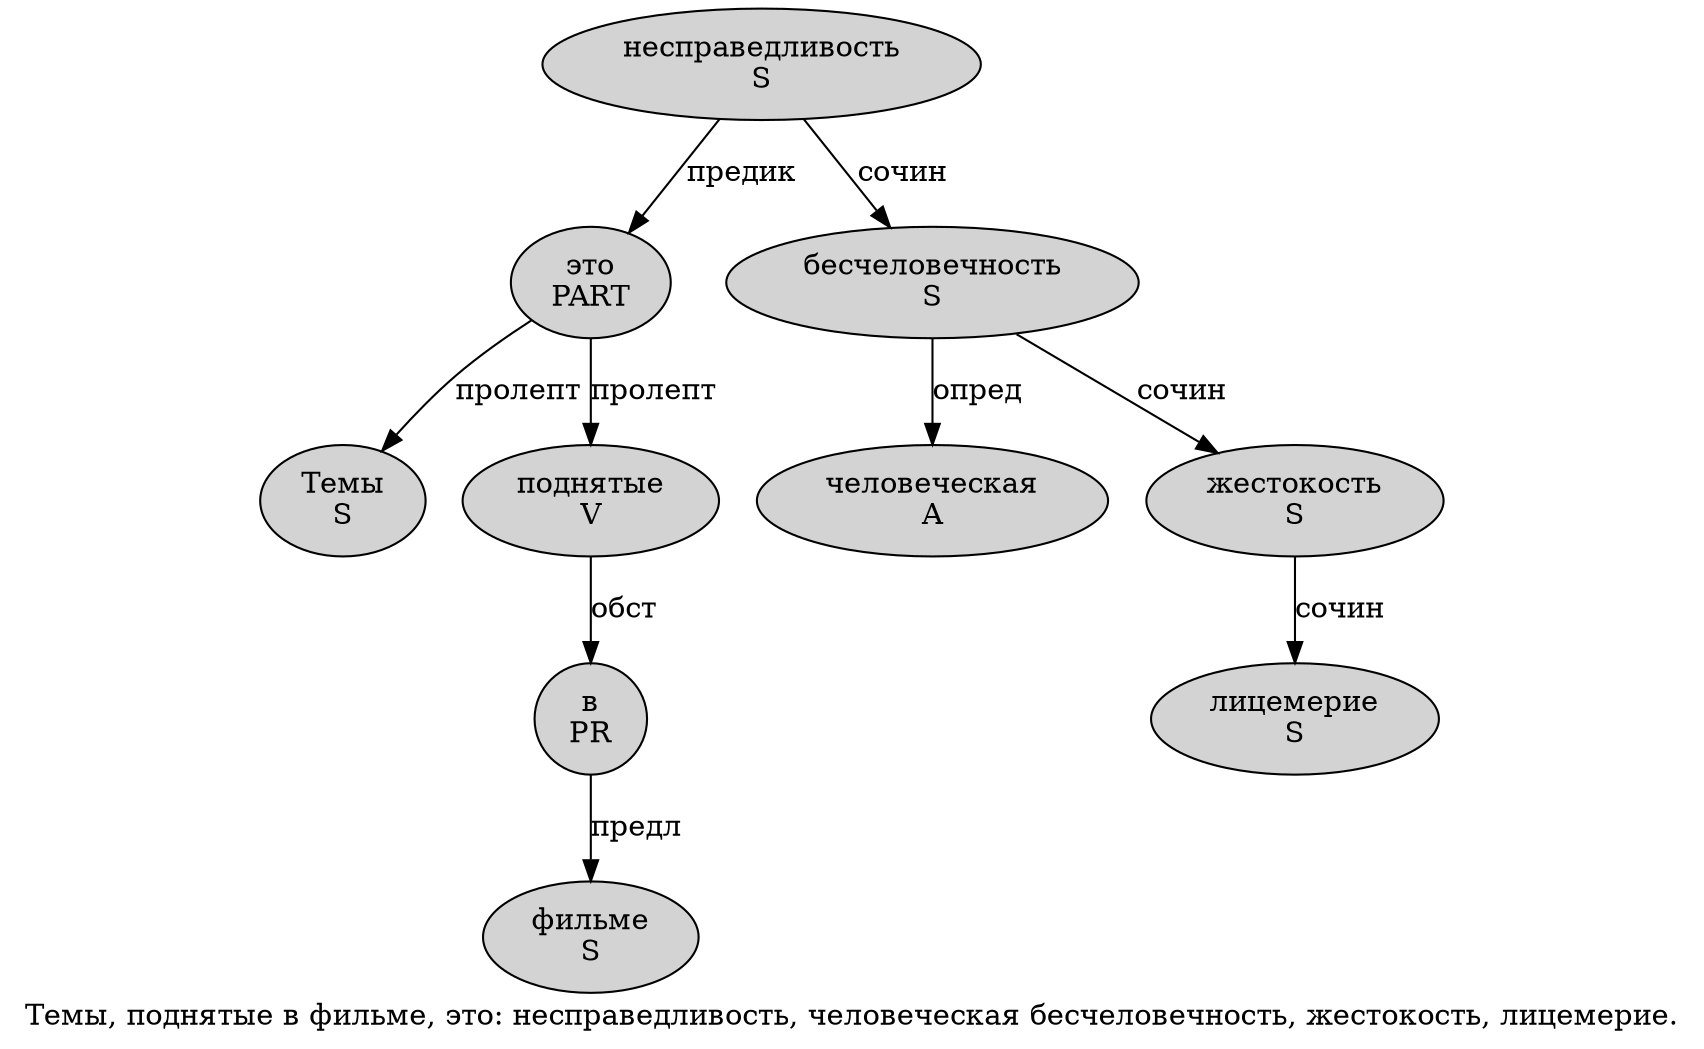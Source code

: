 digraph SENTENCE_52 {
	graph [label="Темы, поднятые в фильме, это: несправедливость, человеческая бесчеловечность, жестокость, лицемерие."]
	node [style=filled]
		0 [label="Темы
S" color="" fillcolor=lightgray penwidth=1 shape=ellipse]
		2 [label="поднятые
V" color="" fillcolor=lightgray penwidth=1 shape=ellipse]
		3 [label="в
PR" color="" fillcolor=lightgray penwidth=1 shape=ellipse]
		4 [label="фильме
S" color="" fillcolor=lightgray penwidth=1 shape=ellipse]
		6 [label="это
PART" color="" fillcolor=lightgray penwidth=1 shape=ellipse]
		8 [label="несправедливость
S" color="" fillcolor=lightgray penwidth=1 shape=ellipse]
		10 [label="человеческая
A" color="" fillcolor=lightgray penwidth=1 shape=ellipse]
		11 [label="бесчеловечность
S" color="" fillcolor=lightgray penwidth=1 shape=ellipse]
		13 [label="жестокость
S" color="" fillcolor=lightgray penwidth=1 shape=ellipse]
		15 [label="лицемерие
S" color="" fillcolor=lightgray penwidth=1 shape=ellipse]
			13 -> 15 [label="сочин"]
			6 -> 0 [label="пролепт"]
			6 -> 2 [label="пролепт"]
			2 -> 3 [label="обст"]
			8 -> 6 [label="предик"]
			8 -> 11 [label="сочин"]
			11 -> 10 [label="опред"]
			11 -> 13 [label="сочин"]
			3 -> 4 [label="предл"]
}
